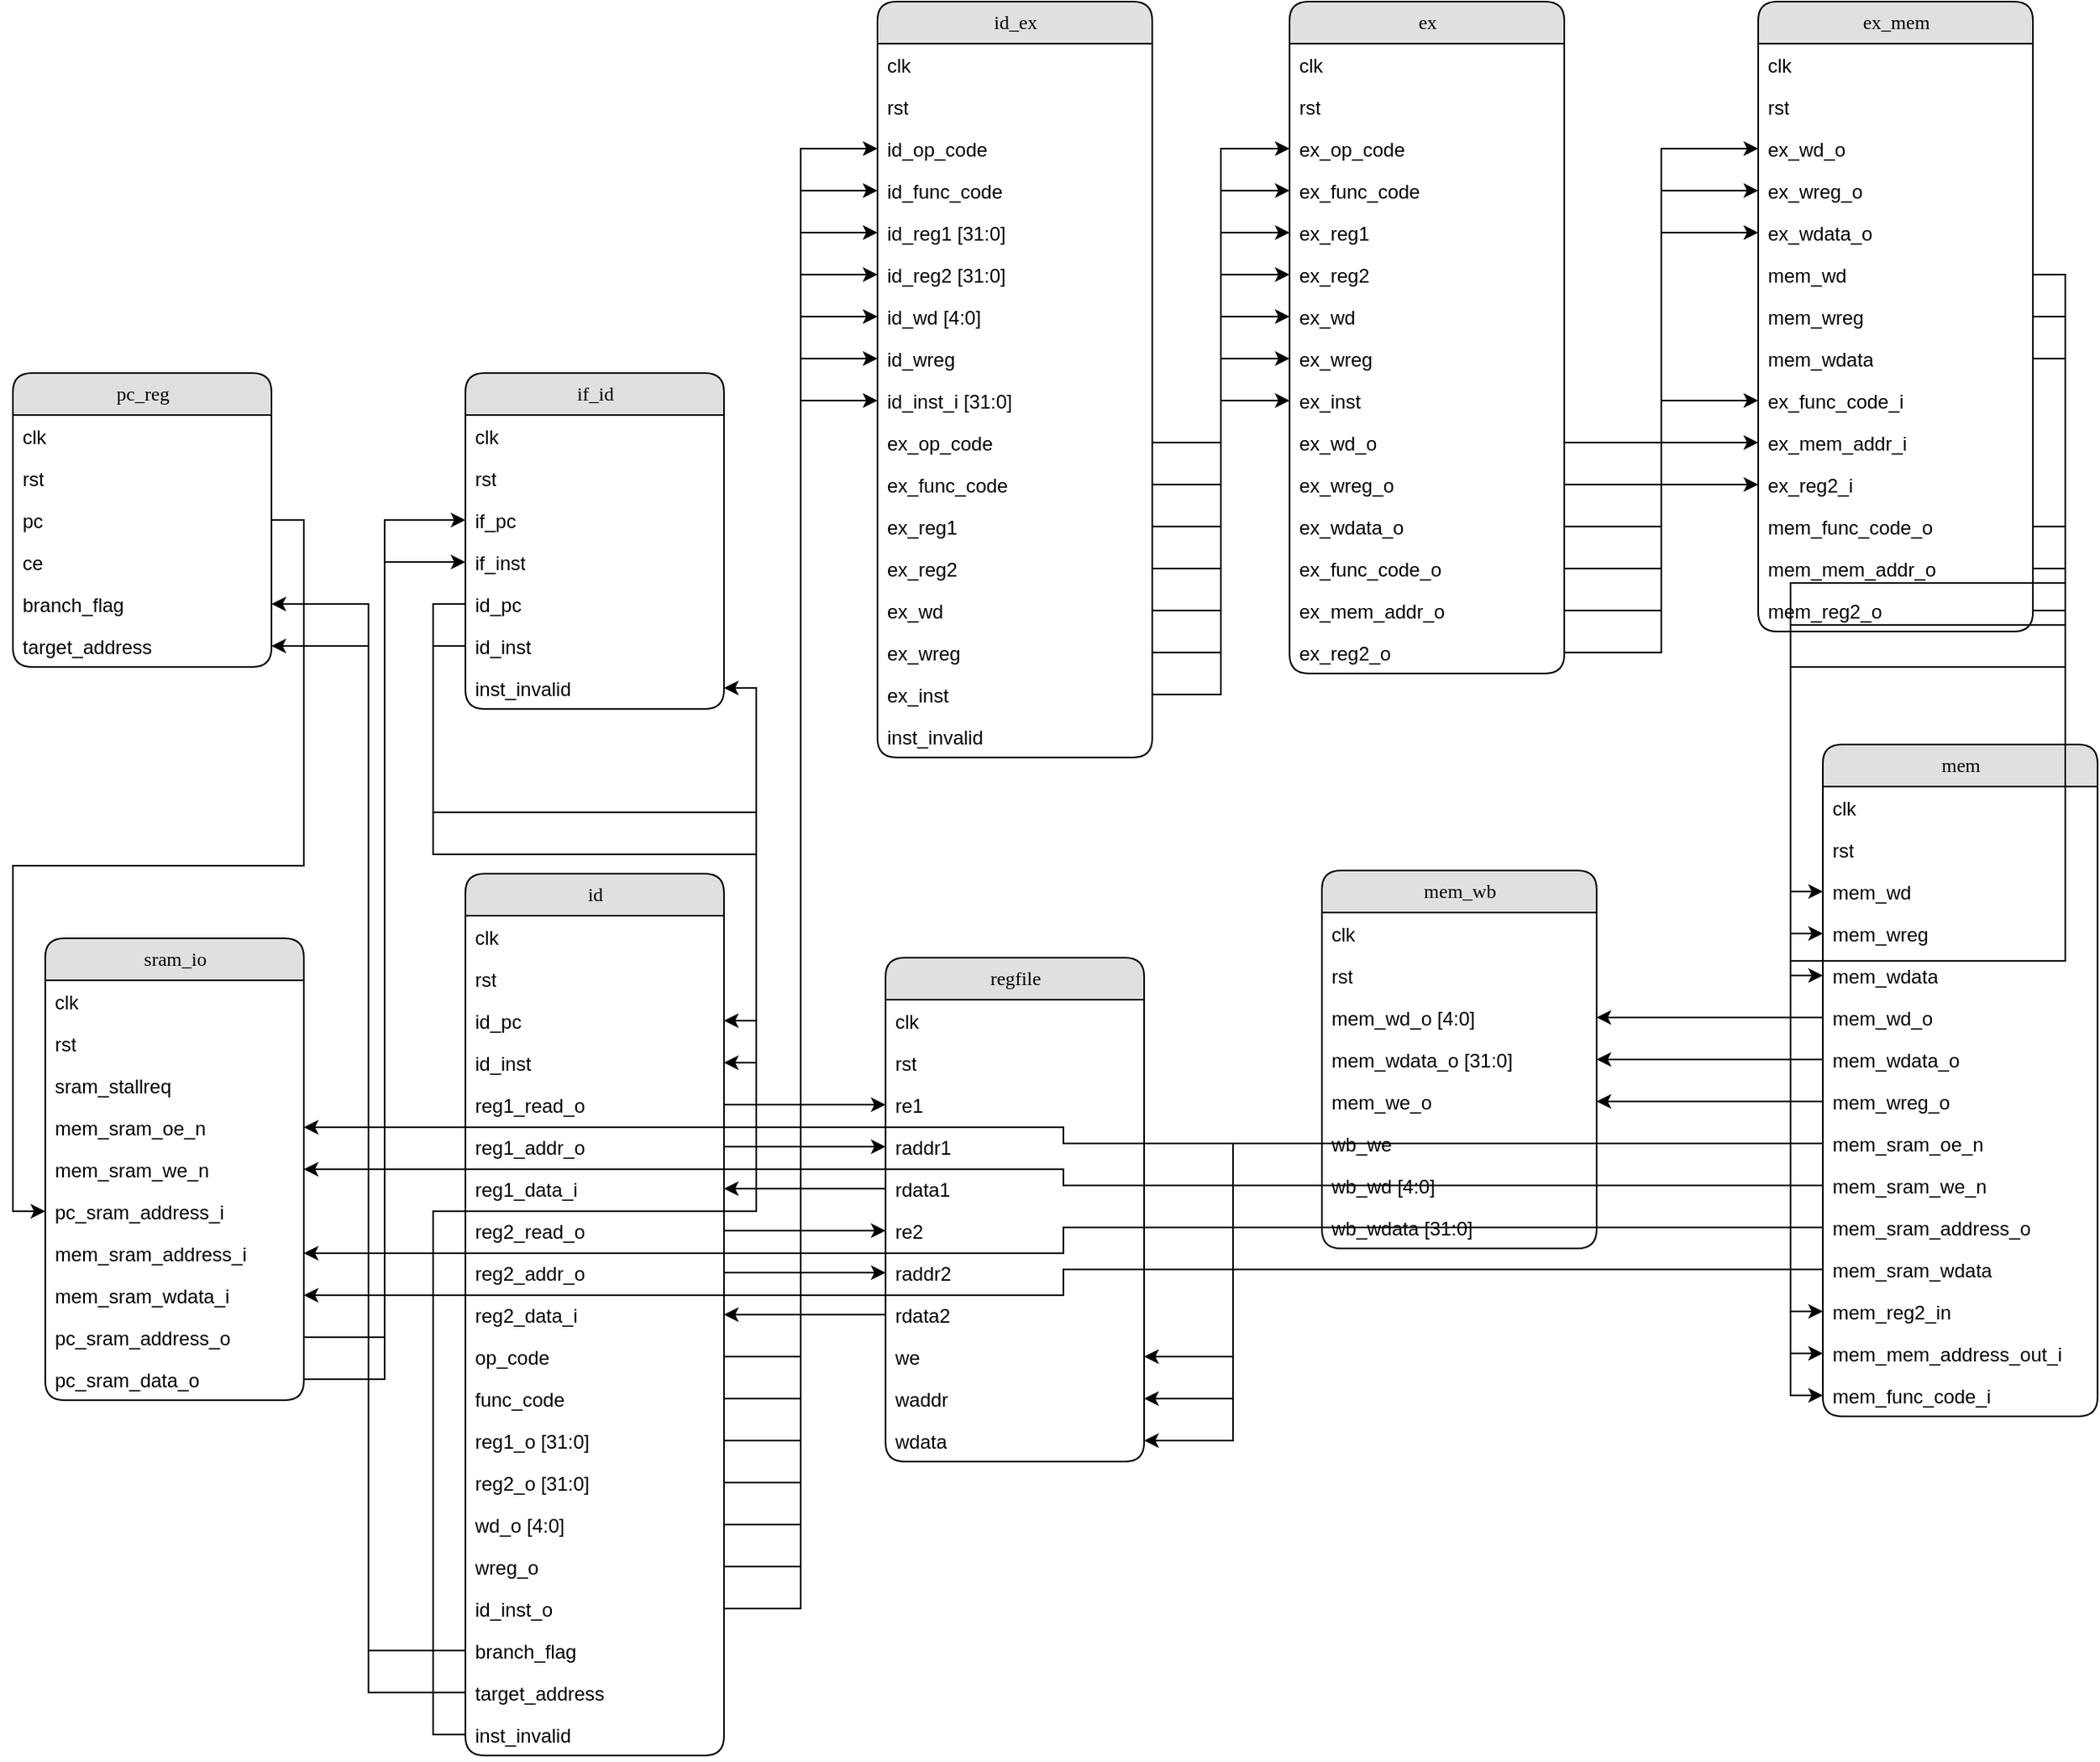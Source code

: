 <mxfile version="13.9.2" type="github">
  <diagram name="Page-1" id="b520641d-4fe3-3701-9064-5fc419738815">
    <mxGraphModel dx="2062" dy="2255" grid="1" gridSize="10" guides="1" tooltips="1" connect="1" arrows="1" fold="1" page="1" pageScale="1" pageWidth="850" pageHeight="1100" background="#ffffff" math="0" shadow="0">
      <root>
        <mxCell id="0" />
        <mxCell id="1" parent="0" />
        <mxCell id="21ea969265ad0168-6" value="pc_reg" style="swimlane;html=1;fontStyle=0;childLayout=stackLayout;horizontal=1;startSize=26;fillColor=#e0e0e0;horizontalStack=0;resizeParent=1;resizeLast=0;collapsible=1;marginBottom=0;swimlaneFillColor=#ffffff;align=center;rounded=1;shadow=0;comic=0;labelBackgroundColor=none;strokeWidth=1;fontFamily=Verdana;fontSize=12" parent="1" vertex="1">
          <mxGeometry x="50" y="130" width="160" height="182" as="geometry">
            <mxRectangle x="160" y="74" width="70" height="26" as="alternateBounds" />
          </mxGeometry>
        </mxCell>
        <mxCell id="21ea969265ad0168-7" value="clk" style="text;html=1;strokeColor=none;fillColor=none;spacingLeft=4;spacingRight=4;whiteSpace=wrap;overflow=hidden;rotatable=0;points=[[0,0.5],[1,0.5]];portConstraint=eastwest;" parent="21ea969265ad0168-6" vertex="1">
          <mxGeometry y="26" width="160" height="26" as="geometry" />
        </mxCell>
        <mxCell id="21ea969265ad0168-8" value="rst" style="text;html=1;strokeColor=none;fillColor=none;spacingLeft=4;spacingRight=4;whiteSpace=wrap;overflow=hidden;rotatable=0;points=[[0,0.5],[1,0.5]];portConstraint=eastwest;" parent="21ea969265ad0168-6" vertex="1">
          <mxGeometry y="52" width="160" height="26" as="geometry" />
        </mxCell>
        <mxCell id="21ea969265ad0168-9" value="pc" style="text;html=1;strokeColor=none;fillColor=none;spacingLeft=4;spacingRight=4;whiteSpace=wrap;overflow=hidden;rotatable=0;points=[[0,0.5],[1,0.5]];portConstraint=eastwest;" parent="21ea969265ad0168-6" vertex="1">
          <mxGeometry y="78" width="160" height="26" as="geometry" />
        </mxCell>
        <mxCell id="YsdhhC4Hr84g5VF4oJ76-20" value="ce" style="text;html=1;strokeColor=none;fillColor=none;spacingLeft=4;spacingRight=4;whiteSpace=wrap;overflow=hidden;rotatable=0;points=[[0,0.5],[1,0.5]];portConstraint=eastwest;" vertex="1" parent="21ea969265ad0168-6">
          <mxGeometry y="104" width="160" height="26" as="geometry" />
        </mxCell>
        <mxCell id="YsdhhC4Hr84g5VF4oJ76-26" value="branch_flag" style="text;html=1;strokeColor=none;fillColor=none;spacingLeft=4;spacingRight=4;whiteSpace=wrap;overflow=hidden;rotatable=0;points=[[0,0.5],[1,0.5]];portConstraint=eastwest;" vertex="1" parent="21ea969265ad0168-6">
          <mxGeometry y="130" width="160" height="26" as="geometry" />
        </mxCell>
        <mxCell id="YsdhhC4Hr84g5VF4oJ76-27" value="target_address" style="text;html=1;strokeColor=none;fillColor=none;spacingLeft=4;spacingRight=4;whiteSpace=wrap;overflow=hidden;rotatable=0;points=[[0,0.5],[1,0.5]];portConstraint=eastwest;" vertex="1" parent="21ea969265ad0168-6">
          <mxGeometry y="156" width="160" height="26" as="geometry" />
        </mxCell>
        <mxCell id="YsdhhC4Hr84g5VF4oJ76-32" value="sram_io" style="swimlane;html=1;fontStyle=0;childLayout=stackLayout;horizontal=1;startSize=26;fillColor=#e0e0e0;horizontalStack=0;resizeParent=1;resizeLast=0;collapsible=1;marginBottom=0;swimlaneFillColor=#ffffff;align=center;rounded=1;shadow=0;comic=0;labelBackgroundColor=none;strokeWidth=1;fontFamily=Verdana;fontSize=12" vertex="1" parent="1">
          <mxGeometry x="70" y="480" width="160" height="286" as="geometry" />
        </mxCell>
        <mxCell id="YsdhhC4Hr84g5VF4oJ76-33" value="clk" style="text;html=1;strokeColor=none;fillColor=none;spacingLeft=4;spacingRight=4;whiteSpace=wrap;overflow=hidden;rotatable=0;points=[[0,0.5],[1,0.5]];portConstraint=eastwest;" vertex="1" parent="YsdhhC4Hr84g5VF4oJ76-32">
          <mxGeometry y="26" width="160" height="26" as="geometry" />
        </mxCell>
        <mxCell id="YsdhhC4Hr84g5VF4oJ76-34" value="rst" style="text;html=1;strokeColor=none;fillColor=none;spacingLeft=4;spacingRight=4;whiteSpace=wrap;overflow=hidden;rotatable=0;points=[[0,0.5],[1,0.5]];portConstraint=eastwest;" vertex="1" parent="YsdhhC4Hr84g5VF4oJ76-32">
          <mxGeometry y="52" width="160" height="26" as="geometry" />
        </mxCell>
        <mxCell id="YsdhhC4Hr84g5VF4oJ76-35" value="sram_stallreq" style="text;html=1;strokeColor=none;fillColor=none;spacingLeft=4;spacingRight=4;whiteSpace=wrap;overflow=hidden;rotatable=0;points=[[0,0.5],[1,0.5]];portConstraint=eastwest;" vertex="1" parent="YsdhhC4Hr84g5VF4oJ76-32">
          <mxGeometry y="78" width="160" height="26" as="geometry" />
        </mxCell>
        <mxCell id="YsdhhC4Hr84g5VF4oJ76-36" value="mem_sram_oe_n" style="text;html=1;strokeColor=none;fillColor=none;spacingLeft=4;spacingRight=4;whiteSpace=wrap;overflow=hidden;rotatable=0;points=[[0,0.5],[1,0.5]];portConstraint=eastwest;" vertex="1" parent="YsdhhC4Hr84g5VF4oJ76-32">
          <mxGeometry y="104" width="160" height="26" as="geometry" />
        </mxCell>
        <mxCell id="YsdhhC4Hr84g5VF4oJ76-37" value="mem_sram_we_n" style="text;html=1;strokeColor=none;fillColor=none;spacingLeft=4;spacingRight=4;whiteSpace=wrap;overflow=hidden;rotatable=0;points=[[0,0.5],[1,0.5]];portConstraint=eastwest;" vertex="1" parent="YsdhhC4Hr84g5VF4oJ76-32">
          <mxGeometry y="130" width="160" height="26" as="geometry" />
        </mxCell>
        <mxCell id="YsdhhC4Hr84g5VF4oJ76-38" value="pc_sram_address_i" style="text;html=1;strokeColor=none;fillColor=none;spacingLeft=4;spacingRight=4;whiteSpace=wrap;overflow=hidden;rotatable=0;points=[[0,0.5],[1,0.5]];portConstraint=eastwest;" vertex="1" parent="YsdhhC4Hr84g5VF4oJ76-32">
          <mxGeometry y="156" width="160" height="26" as="geometry" />
        </mxCell>
        <mxCell id="YsdhhC4Hr84g5VF4oJ76-39" value="mem_sram_address_i" style="text;html=1;strokeColor=none;fillColor=none;spacingLeft=4;spacingRight=4;whiteSpace=wrap;overflow=hidden;rotatable=0;points=[[0,0.5],[1,0.5]];portConstraint=eastwest;" vertex="1" parent="YsdhhC4Hr84g5VF4oJ76-32">
          <mxGeometry y="182" width="160" height="26" as="geometry" />
        </mxCell>
        <mxCell id="YsdhhC4Hr84g5VF4oJ76-40" value="mem_sram_wdata_i" style="text;html=1;strokeColor=none;fillColor=none;spacingLeft=4;spacingRight=4;whiteSpace=wrap;overflow=hidden;rotatable=0;points=[[0,0.5],[1,0.5]];portConstraint=eastwest;" vertex="1" parent="YsdhhC4Hr84g5VF4oJ76-32">
          <mxGeometry y="208" width="160" height="26" as="geometry" />
        </mxCell>
        <mxCell id="YsdhhC4Hr84g5VF4oJ76-42" value="pc_sram_address_o" style="text;html=1;strokeColor=none;fillColor=none;spacingLeft=4;spacingRight=4;whiteSpace=wrap;overflow=hidden;rotatable=0;points=[[0,0.5],[1,0.5]];portConstraint=eastwest;" vertex="1" parent="YsdhhC4Hr84g5VF4oJ76-32">
          <mxGeometry y="234" width="160" height="26" as="geometry" />
        </mxCell>
        <mxCell id="YsdhhC4Hr84g5VF4oJ76-41" value="pc_sram_data_o" style="text;html=1;strokeColor=none;fillColor=none;spacingLeft=4;spacingRight=4;whiteSpace=wrap;overflow=hidden;rotatable=0;points=[[0,0.5],[1,0.5]];portConstraint=eastwest;" vertex="1" parent="YsdhhC4Hr84g5VF4oJ76-32">
          <mxGeometry y="260" width="160" height="26" as="geometry" />
        </mxCell>
        <mxCell id="YsdhhC4Hr84g5VF4oJ76-43" style="edgeStyle=orthogonalEdgeStyle;rounded=0;orthogonalLoop=1;jettySize=auto;html=1;" edge="1" parent="1" source="21ea969265ad0168-9" target="YsdhhC4Hr84g5VF4oJ76-38">
          <mxGeometry relative="1" as="geometry" />
        </mxCell>
        <mxCell id="YsdhhC4Hr84g5VF4oJ76-44" value="if_id" style="swimlane;html=1;fontStyle=0;childLayout=stackLayout;horizontal=1;startSize=26;fillColor=#e0e0e0;horizontalStack=0;resizeParent=1;resizeLast=0;collapsible=1;marginBottom=0;swimlaneFillColor=#ffffff;align=center;rounded=1;shadow=0;comic=0;labelBackgroundColor=none;strokeWidth=1;fontFamily=Verdana;fontSize=12" vertex="1" parent="1">
          <mxGeometry x="330" y="130" width="160" height="208" as="geometry" />
        </mxCell>
        <mxCell id="YsdhhC4Hr84g5VF4oJ76-45" value="clk" style="text;html=1;strokeColor=none;fillColor=none;spacingLeft=4;spacingRight=4;whiteSpace=wrap;overflow=hidden;rotatable=0;points=[[0,0.5],[1,0.5]];portConstraint=eastwest;" vertex="1" parent="YsdhhC4Hr84g5VF4oJ76-44">
          <mxGeometry y="26" width="160" height="26" as="geometry" />
        </mxCell>
        <mxCell id="YsdhhC4Hr84g5VF4oJ76-46" value="rst" style="text;html=1;strokeColor=none;fillColor=none;spacingLeft=4;spacingRight=4;whiteSpace=wrap;overflow=hidden;rotatable=0;points=[[0,0.5],[1,0.5]];portConstraint=eastwest;" vertex="1" parent="YsdhhC4Hr84g5VF4oJ76-44">
          <mxGeometry y="52" width="160" height="26" as="geometry" />
        </mxCell>
        <mxCell id="YsdhhC4Hr84g5VF4oJ76-47" value="if_pc" style="text;html=1;strokeColor=none;fillColor=none;spacingLeft=4;spacingRight=4;whiteSpace=wrap;overflow=hidden;rotatable=0;points=[[0,0.5],[1,0.5]];portConstraint=eastwest;" vertex="1" parent="YsdhhC4Hr84g5VF4oJ76-44">
          <mxGeometry y="78" width="160" height="26" as="geometry" />
        </mxCell>
        <mxCell id="YsdhhC4Hr84g5VF4oJ76-48" value="if_inst" style="text;html=1;strokeColor=none;fillColor=none;spacingLeft=4;spacingRight=4;whiteSpace=wrap;overflow=hidden;rotatable=0;points=[[0,0.5],[1,0.5]];portConstraint=eastwest;" vertex="1" parent="YsdhhC4Hr84g5VF4oJ76-44">
          <mxGeometry y="104" width="160" height="26" as="geometry" />
        </mxCell>
        <mxCell id="YsdhhC4Hr84g5VF4oJ76-49" value="id_pc" style="text;html=1;strokeColor=none;fillColor=none;spacingLeft=4;spacingRight=4;whiteSpace=wrap;overflow=hidden;rotatable=0;points=[[0,0.5],[1,0.5]];portConstraint=eastwest;" vertex="1" parent="YsdhhC4Hr84g5VF4oJ76-44">
          <mxGeometry y="130" width="160" height="26" as="geometry" />
        </mxCell>
        <mxCell id="YsdhhC4Hr84g5VF4oJ76-50" value="id_inst" style="text;html=1;strokeColor=none;fillColor=none;spacingLeft=4;spacingRight=4;whiteSpace=wrap;overflow=hidden;rotatable=0;points=[[0,0.5],[1,0.5]];portConstraint=eastwest;" vertex="1" parent="YsdhhC4Hr84g5VF4oJ76-44">
          <mxGeometry y="156" width="160" height="26" as="geometry" />
        </mxCell>
        <mxCell id="YsdhhC4Hr84g5VF4oJ76-51" value="inst_invalid" style="text;html=1;strokeColor=none;fillColor=none;spacingLeft=4;spacingRight=4;whiteSpace=wrap;overflow=hidden;rotatable=0;points=[[0,0.5],[1,0.5]];portConstraint=eastwest;" vertex="1" parent="YsdhhC4Hr84g5VF4oJ76-44">
          <mxGeometry y="182" width="160" height="26" as="geometry" />
        </mxCell>
        <mxCell id="YsdhhC4Hr84g5VF4oJ76-52" style="edgeStyle=orthogonalEdgeStyle;rounded=0;orthogonalLoop=1;jettySize=auto;html=1;" edge="1" parent="1" source="YsdhhC4Hr84g5VF4oJ76-42" target="YsdhhC4Hr84g5VF4oJ76-47">
          <mxGeometry relative="1" as="geometry" />
        </mxCell>
        <mxCell id="YsdhhC4Hr84g5VF4oJ76-53" style="edgeStyle=orthogonalEdgeStyle;rounded=0;orthogonalLoop=1;jettySize=auto;html=1;" edge="1" parent="1" source="YsdhhC4Hr84g5VF4oJ76-41" target="YsdhhC4Hr84g5VF4oJ76-48">
          <mxGeometry relative="1" as="geometry" />
        </mxCell>
        <mxCell id="YsdhhC4Hr84g5VF4oJ76-54" value="id" style="swimlane;html=1;fontStyle=0;childLayout=stackLayout;horizontal=1;startSize=26;fillColor=#e0e0e0;horizontalStack=0;resizeParent=1;resizeLast=0;collapsible=1;marginBottom=0;swimlaneFillColor=#ffffff;align=center;rounded=1;shadow=0;comic=0;labelBackgroundColor=none;strokeWidth=1;fontFamily=Verdana;fontSize=12" vertex="1" parent="1">
          <mxGeometry x="330" y="440" width="160" height="546" as="geometry" />
        </mxCell>
        <mxCell id="YsdhhC4Hr84g5VF4oJ76-55" value="clk" style="text;html=1;strokeColor=none;fillColor=none;spacingLeft=4;spacingRight=4;whiteSpace=wrap;overflow=hidden;rotatable=0;points=[[0,0.5],[1,0.5]];portConstraint=eastwest;" vertex="1" parent="YsdhhC4Hr84g5VF4oJ76-54">
          <mxGeometry y="26" width="160" height="26" as="geometry" />
        </mxCell>
        <mxCell id="YsdhhC4Hr84g5VF4oJ76-56" value="rst" style="text;html=1;strokeColor=none;fillColor=none;spacingLeft=4;spacingRight=4;whiteSpace=wrap;overflow=hidden;rotatable=0;points=[[0,0.5],[1,0.5]];portConstraint=eastwest;" vertex="1" parent="YsdhhC4Hr84g5VF4oJ76-54">
          <mxGeometry y="52" width="160" height="26" as="geometry" />
        </mxCell>
        <mxCell id="YsdhhC4Hr84g5VF4oJ76-57" value="id_pc" style="text;html=1;strokeColor=none;fillColor=none;spacingLeft=4;spacingRight=4;whiteSpace=wrap;overflow=hidden;rotatable=0;points=[[0,0.5],[1,0.5]];portConstraint=eastwest;" vertex="1" parent="YsdhhC4Hr84g5VF4oJ76-54">
          <mxGeometry y="78" width="160" height="26" as="geometry" />
        </mxCell>
        <mxCell id="YsdhhC4Hr84g5VF4oJ76-58" value="id_inst" style="text;html=1;strokeColor=none;fillColor=none;spacingLeft=4;spacingRight=4;whiteSpace=wrap;overflow=hidden;rotatable=0;points=[[0,0.5],[1,0.5]];portConstraint=eastwest;" vertex="1" parent="YsdhhC4Hr84g5VF4oJ76-54">
          <mxGeometry y="104" width="160" height="26" as="geometry" />
        </mxCell>
        <mxCell id="YsdhhC4Hr84g5VF4oJ76-80" value="reg1_read_o" style="text;html=1;strokeColor=none;fillColor=none;spacingLeft=4;spacingRight=4;whiteSpace=wrap;overflow=hidden;rotatable=0;points=[[0,0.5],[1,0.5]];portConstraint=eastwest;" vertex="1" parent="YsdhhC4Hr84g5VF4oJ76-54">
          <mxGeometry y="130" width="160" height="26" as="geometry" />
        </mxCell>
        <mxCell id="YsdhhC4Hr84g5VF4oJ76-73" value="reg1_addr_o" style="text;html=1;strokeColor=none;fillColor=none;spacingLeft=4;spacingRight=4;whiteSpace=wrap;overflow=hidden;rotatable=0;points=[[0,0.5],[1,0.5]];portConstraint=eastwest;" vertex="1" parent="YsdhhC4Hr84g5VF4oJ76-54">
          <mxGeometry y="156" width="160" height="26" as="geometry" />
        </mxCell>
        <mxCell id="YsdhhC4Hr84g5VF4oJ76-78" value="reg1_data_i" style="text;html=1;strokeColor=none;fillColor=none;spacingLeft=4;spacingRight=4;whiteSpace=wrap;overflow=hidden;rotatable=0;points=[[0,0.5],[1,0.5]];portConstraint=eastwest;" vertex="1" parent="YsdhhC4Hr84g5VF4oJ76-54">
          <mxGeometry y="182" width="160" height="26" as="geometry" />
        </mxCell>
        <mxCell id="YsdhhC4Hr84g5VF4oJ76-74" value="reg2_read_o" style="text;html=1;strokeColor=none;fillColor=none;spacingLeft=4;spacingRight=4;whiteSpace=wrap;overflow=hidden;rotatable=0;points=[[0,0.5],[1,0.5]];portConstraint=eastwest;" vertex="1" parent="YsdhhC4Hr84g5VF4oJ76-54">
          <mxGeometry y="208" width="160" height="26" as="geometry" />
        </mxCell>
        <mxCell id="YsdhhC4Hr84g5VF4oJ76-79" value="reg2_addr_o" style="text;html=1;strokeColor=none;fillColor=none;spacingLeft=4;spacingRight=4;whiteSpace=wrap;overflow=hidden;rotatable=0;points=[[0,0.5],[1,0.5]];portConstraint=eastwest;" vertex="1" parent="YsdhhC4Hr84g5VF4oJ76-54">
          <mxGeometry y="234" width="160" height="26" as="geometry" />
        </mxCell>
        <mxCell id="YsdhhC4Hr84g5VF4oJ76-81" value="reg2_data_i" style="text;html=1;strokeColor=none;fillColor=none;spacingLeft=4;spacingRight=4;whiteSpace=wrap;overflow=hidden;rotatable=0;points=[[0,0.5],[1,0.5]];portConstraint=eastwest;" vertex="1" parent="YsdhhC4Hr84g5VF4oJ76-54">
          <mxGeometry y="260" width="160" height="26" as="geometry" />
        </mxCell>
        <mxCell id="YsdhhC4Hr84g5VF4oJ76-88" value="op_code" style="text;html=1;strokeColor=none;fillColor=none;spacingLeft=4;spacingRight=4;whiteSpace=wrap;overflow=hidden;rotatable=0;points=[[0,0.5],[1,0.5]];portConstraint=eastwest;" vertex="1" parent="YsdhhC4Hr84g5VF4oJ76-54">
          <mxGeometry y="286" width="160" height="26" as="geometry" />
        </mxCell>
        <mxCell id="YsdhhC4Hr84g5VF4oJ76-89" value="func_code" style="text;html=1;strokeColor=none;fillColor=none;spacingLeft=4;spacingRight=4;whiteSpace=wrap;overflow=hidden;rotatable=0;points=[[0,0.5],[1,0.5]];portConstraint=eastwest;" vertex="1" parent="YsdhhC4Hr84g5VF4oJ76-54">
          <mxGeometry y="312" width="160" height="26" as="geometry" />
        </mxCell>
        <mxCell id="YsdhhC4Hr84g5VF4oJ76-90" value="reg1_o [31:0]" style="text;html=1;strokeColor=none;fillColor=none;spacingLeft=4;spacingRight=4;whiteSpace=wrap;overflow=hidden;rotatable=0;points=[[0,0.5],[1,0.5]];portConstraint=eastwest;" vertex="1" parent="YsdhhC4Hr84g5VF4oJ76-54">
          <mxGeometry y="338" width="160" height="26" as="geometry" />
        </mxCell>
        <mxCell id="YsdhhC4Hr84g5VF4oJ76-91" value="reg2_o [31:0]" style="text;html=1;strokeColor=none;fillColor=none;spacingLeft=4;spacingRight=4;whiteSpace=wrap;overflow=hidden;rotatable=0;points=[[0,0.5],[1,0.5]];portConstraint=eastwest;" vertex="1" parent="YsdhhC4Hr84g5VF4oJ76-54">
          <mxGeometry y="364" width="160" height="26" as="geometry" />
        </mxCell>
        <mxCell id="YsdhhC4Hr84g5VF4oJ76-92" value="wd_o [4:0]" style="text;html=1;strokeColor=none;fillColor=none;spacingLeft=4;spacingRight=4;whiteSpace=wrap;overflow=hidden;rotatable=0;points=[[0,0.5],[1,0.5]];portConstraint=eastwest;" vertex="1" parent="YsdhhC4Hr84g5VF4oJ76-54">
          <mxGeometry y="390" width="160" height="26" as="geometry" />
        </mxCell>
        <mxCell id="YsdhhC4Hr84g5VF4oJ76-93" value="wreg_o" style="text;html=1;strokeColor=none;fillColor=none;spacingLeft=4;spacingRight=4;whiteSpace=wrap;overflow=hidden;rotatable=0;points=[[0,0.5],[1,0.5]];portConstraint=eastwest;" vertex="1" parent="YsdhhC4Hr84g5VF4oJ76-54">
          <mxGeometry y="416" width="160" height="26" as="geometry" />
        </mxCell>
        <mxCell id="YsdhhC4Hr84g5VF4oJ76-145" value="id_inst_o" style="text;html=1;strokeColor=none;fillColor=none;spacingLeft=4;spacingRight=4;whiteSpace=wrap;overflow=hidden;rotatable=0;points=[[0,0.5],[1,0.5]];portConstraint=eastwest;" vertex="1" parent="YsdhhC4Hr84g5VF4oJ76-54">
          <mxGeometry y="442" width="160" height="26" as="geometry" />
        </mxCell>
        <mxCell id="YsdhhC4Hr84g5VF4oJ76-146" value="branch_flag" style="text;html=1;strokeColor=none;fillColor=none;spacingLeft=4;spacingRight=4;whiteSpace=wrap;overflow=hidden;rotatable=0;points=[[0,0.5],[1,0.5]];portConstraint=eastwest;" vertex="1" parent="YsdhhC4Hr84g5VF4oJ76-54">
          <mxGeometry y="468" width="160" height="26" as="geometry" />
        </mxCell>
        <mxCell id="YsdhhC4Hr84g5VF4oJ76-147" value="target_address" style="text;html=1;strokeColor=none;fillColor=none;spacingLeft=4;spacingRight=4;whiteSpace=wrap;overflow=hidden;rotatable=0;points=[[0,0.5],[1,0.5]];portConstraint=eastwest;" vertex="1" parent="YsdhhC4Hr84g5VF4oJ76-54">
          <mxGeometry y="494" width="160" height="26" as="geometry" />
        </mxCell>
        <mxCell id="YsdhhC4Hr84g5VF4oJ76-148" value="inst_invalid" style="text;html=1;strokeColor=none;fillColor=none;spacingLeft=4;spacingRight=4;whiteSpace=wrap;overflow=hidden;rotatable=0;points=[[0,0.5],[1,0.5]];portConstraint=eastwest;" vertex="1" parent="YsdhhC4Hr84g5VF4oJ76-54">
          <mxGeometry y="520" width="160" height="26" as="geometry" />
        </mxCell>
        <mxCell id="YsdhhC4Hr84g5VF4oJ76-59" style="edgeStyle=orthogonalEdgeStyle;rounded=0;orthogonalLoop=1;jettySize=auto;html=1;" edge="1" parent="1" source="YsdhhC4Hr84g5VF4oJ76-49" target="YsdhhC4Hr84g5VF4oJ76-57">
          <mxGeometry relative="1" as="geometry" />
        </mxCell>
        <mxCell id="YsdhhC4Hr84g5VF4oJ76-60" style="edgeStyle=orthogonalEdgeStyle;rounded=0;orthogonalLoop=1;jettySize=auto;html=1;" edge="1" parent="1" source="YsdhhC4Hr84g5VF4oJ76-50" target="YsdhhC4Hr84g5VF4oJ76-58">
          <mxGeometry relative="1" as="geometry" />
        </mxCell>
        <mxCell id="YsdhhC4Hr84g5VF4oJ76-61" value="regfile" style="swimlane;html=1;fontStyle=0;childLayout=stackLayout;horizontal=1;startSize=26;fillColor=#e0e0e0;horizontalStack=0;resizeParent=1;resizeLast=0;collapsible=1;marginBottom=0;swimlaneFillColor=#ffffff;align=center;rounded=1;shadow=0;comic=0;labelBackgroundColor=none;strokeWidth=1;fontFamily=Verdana;fontSize=12" vertex="1" parent="1">
          <mxGeometry x="590" y="492" width="160" height="312" as="geometry" />
        </mxCell>
        <mxCell id="YsdhhC4Hr84g5VF4oJ76-62" value="clk" style="text;html=1;strokeColor=none;fillColor=none;spacingLeft=4;spacingRight=4;whiteSpace=wrap;overflow=hidden;rotatable=0;points=[[0,0.5],[1,0.5]];portConstraint=eastwest;" vertex="1" parent="YsdhhC4Hr84g5VF4oJ76-61">
          <mxGeometry y="26" width="160" height="26" as="geometry" />
        </mxCell>
        <mxCell id="YsdhhC4Hr84g5VF4oJ76-63" value="rst" style="text;html=1;strokeColor=none;fillColor=none;spacingLeft=4;spacingRight=4;whiteSpace=wrap;overflow=hidden;rotatable=0;points=[[0,0.5],[1,0.5]];portConstraint=eastwest;" vertex="1" parent="YsdhhC4Hr84g5VF4oJ76-61">
          <mxGeometry y="52" width="160" height="26" as="geometry" />
        </mxCell>
        <mxCell id="YsdhhC4Hr84g5VF4oJ76-65" value="re1" style="text;html=1;strokeColor=none;fillColor=none;spacingLeft=4;spacingRight=4;whiteSpace=wrap;overflow=hidden;rotatable=0;points=[[0,0.5],[1,0.5]];portConstraint=eastwest;" vertex="1" parent="YsdhhC4Hr84g5VF4oJ76-61">
          <mxGeometry y="78" width="160" height="26" as="geometry" />
        </mxCell>
        <mxCell id="YsdhhC4Hr84g5VF4oJ76-64" value="raddr1" style="text;html=1;strokeColor=none;fillColor=none;spacingLeft=4;spacingRight=4;whiteSpace=wrap;overflow=hidden;rotatable=0;points=[[0,0.5],[1,0.5]];portConstraint=eastwest;" vertex="1" parent="YsdhhC4Hr84g5VF4oJ76-61">
          <mxGeometry y="104" width="160" height="26" as="geometry" />
        </mxCell>
        <mxCell id="YsdhhC4Hr84g5VF4oJ76-66" value="rdata1" style="text;html=1;strokeColor=none;fillColor=none;spacingLeft=4;spacingRight=4;whiteSpace=wrap;overflow=hidden;rotatable=0;points=[[0,0.5],[1,0.5]];portConstraint=eastwest;" vertex="1" parent="YsdhhC4Hr84g5VF4oJ76-61">
          <mxGeometry y="130" width="160" height="26" as="geometry" />
        </mxCell>
        <mxCell id="YsdhhC4Hr84g5VF4oJ76-68" value="re2" style="text;html=1;strokeColor=none;fillColor=none;spacingLeft=4;spacingRight=4;whiteSpace=wrap;overflow=hidden;rotatable=0;points=[[0,0.5],[1,0.5]];portConstraint=eastwest;" vertex="1" parent="YsdhhC4Hr84g5VF4oJ76-61">
          <mxGeometry y="156" width="160" height="26" as="geometry" />
        </mxCell>
        <mxCell id="YsdhhC4Hr84g5VF4oJ76-67" value="raddr2" style="text;html=1;strokeColor=none;fillColor=none;spacingLeft=4;spacingRight=4;whiteSpace=wrap;overflow=hidden;rotatable=0;points=[[0,0.5],[1,0.5]];portConstraint=eastwest;" vertex="1" parent="YsdhhC4Hr84g5VF4oJ76-61">
          <mxGeometry y="182" width="160" height="26" as="geometry" />
        </mxCell>
        <mxCell id="YsdhhC4Hr84g5VF4oJ76-69" value="rdata2" style="text;html=1;strokeColor=none;fillColor=none;spacingLeft=4;spacingRight=4;whiteSpace=wrap;overflow=hidden;rotatable=0;points=[[0,0.5],[1,0.5]];portConstraint=eastwest;" vertex="1" parent="YsdhhC4Hr84g5VF4oJ76-61">
          <mxGeometry y="208" width="160" height="26" as="geometry" />
        </mxCell>
        <mxCell id="YsdhhC4Hr84g5VF4oJ76-70" value="we" style="text;html=1;strokeColor=none;fillColor=none;spacingLeft=4;spacingRight=4;whiteSpace=wrap;overflow=hidden;rotatable=0;points=[[0,0.5],[1,0.5]];portConstraint=eastwest;" vertex="1" parent="YsdhhC4Hr84g5VF4oJ76-61">
          <mxGeometry y="234" width="160" height="26" as="geometry" />
        </mxCell>
        <mxCell id="YsdhhC4Hr84g5VF4oJ76-71" value="waddr" style="text;html=1;strokeColor=none;fillColor=none;spacingLeft=4;spacingRight=4;whiteSpace=wrap;overflow=hidden;rotatable=0;points=[[0,0.5],[1,0.5]];portConstraint=eastwest;" vertex="1" parent="YsdhhC4Hr84g5VF4oJ76-61">
          <mxGeometry y="260" width="160" height="26" as="geometry" />
        </mxCell>
        <mxCell id="YsdhhC4Hr84g5VF4oJ76-72" value="wdata" style="text;html=1;strokeColor=none;fillColor=none;spacingLeft=4;spacingRight=4;whiteSpace=wrap;overflow=hidden;rotatable=0;points=[[0,0.5],[1,0.5]];portConstraint=eastwest;" vertex="1" parent="YsdhhC4Hr84g5VF4oJ76-61">
          <mxGeometry y="286" width="160" height="26" as="geometry" />
        </mxCell>
        <mxCell id="YsdhhC4Hr84g5VF4oJ76-82" style="edgeStyle=orthogonalEdgeStyle;rounded=0;orthogonalLoop=1;jettySize=auto;html=1;" edge="1" parent="1" source="YsdhhC4Hr84g5VF4oJ76-80" target="YsdhhC4Hr84g5VF4oJ76-65">
          <mxGeometry relative="1" as="geometry" />
        </mxCell>
        <mxCell id="YsdhhC4Hr84g5VF4oJ76-83" style="edgeStyle=orthogonalEdgeStyle;rounded=0;orthogonalLoop=1;jettySize=auto;html=1;" edge="1" parent="1" source="YsdhhC4Hr84g5VF4oJ76-73" target="YsdhhC4Hr84g5VF4oJ76-64">
          <mxGeometry relative="1" as="geometry" />
        </mxCell>
        <mxCell id="YsdhhC4Hr84g5VF4oJ76-84" style="edgeStyle=orthogonalEdgeStyle;rounded=0;orthogonalLoop=1;jettySize=auto;html=1;" edge="1" parent="1" source="YsdhhC4Hr84g5VF4oJ76-66" target="YsdhhC4Hr84g5VF4oJ76-78">
          <mxGeometry relative="1" as="geometry" />
        </mxCell>
        <mxCell id="YsdhhC4Hr84g5VF4oJ76-85" style="edgeStyle=orthogonalEdgeStyle;rounded=0;orthogonalLoop=1;jettySize=auto;html=1;" edge="1" parent="1" source="YsdhhC4Hr84g5VF4oJ76-74" target="YsdhhC4Hr84g5VF4oJ76-68">
          <mxGeometry relative="1" as="geometry" />
        </mxCell>
        <mxCell id="YsdhhC4Hr84g5VF4oJ76-86" style="edgeStyle=orthogonalEdgeStyle;rounded=0;orthogonalLoop=1;jettySize=auto;html=1;" edge="1" parent="1" source="YsdhhC4Hr84g5VF4oJ76-79" target="YsdhhC4Hr84g5VF4oJ76-67">
          <mxGeometry relative="1" as="geometry" />
        </mxCell>
        <mxCell id="YsdhhC4Hr84g5VF4oJ76-87" style="edgeStyle=orthogonalEdgeStyle;rounded=0;orthogonalLoop=1;jettySize=auto;html=1;" edge="1" parent="1" source="YsdhhC4Hr84g5VF4oJ76-69" target="YsdhhC4Hr84g5VF4oJ76-81">
          <mxGeometry relative="1" as="geometry" />
        </mxCell>
        <mxCell id="YsdhhC4Hr84g5VF4oJ76-94" value="id_ex" style="swimlane;html=1;fontStyle=0;childLayout=stackLayout;horizontal=1;startSize=26;fillColor=#e0e0e0;horizontalStack=0;resizeParent=1;resizeLast=0;collapsible=1;marginBottom=0;swimlaneFillColor=#ffffff;align=center;rounded=1;shadow=0;comic=0;labelBackgroundColor=none;strokeWidth=1;fontFamily=Verdana;fontSize=12" vertex="1" parent="1">
          <mxGeometry x="585" y="-100" width="170" height="468" as="geometry" />
        </mxCell>
        <mxCell id="YsdhhC4Hr84g5VF4oJ76-95" value="clk" style="text;html=1;strokeColor=none;fillColor=none;spacingLeft=4;spacingRight=4;whiteSpace=wrap;overflow=hidden;rotatable=0;points=[[0,0.5],[1,0.5]];portConstraint=eastwest;" vertex="1" parent="YsdhhC4Hr84g5VF4oJ76-94">
          <mxGeometry y="26" width="170" height="26" as="geometry" />
        </mxCell>
        <mxCell id="YsdhhC4Hr84g5VF4oJ76-96" value="rst" style="text;html=1;strokeColor=none;fillColor=none;spacingLeft=4;spacingRight=4;whiteSpace=wrap;overflow=hidden;rotatable=0;points=[[0,0.5],[1,0.5]];portConstraint=eastwest;" vertex="1" parent="YsdhhC4Hr84g5VF4oJ76-94">
          <mxGeometry y="52" width="170" height="26" as="geometry" />
        </mxCell>
        <mxCell id="YsdhhC4Hr84g5VF4oJ76-121" value="id_op_code" style="text;html=1;strokeColor=none;fillColor=none;spacingLeft=4;spacingRight=4;whiteSpace=wrap;overflow=hidden;rotatable=0;points=[[0,0.5],[1,0.5]];portConstraint=eastwest;" vertex="1" parent="YsdhhC4Hr84g5VF4oJ76-94">
          <mxGeometry y="78" width="170" height="26" as="geometry" />
        </mxCell>
        <mxCell id="YsdhhC4Hr84g5VF4oJ76-122" value="id_func_code" style="text;html=1;strokeColor=none;fillColor=none;spacingLeft=4;spacingRight=4;whiteSpace=wrap;overflow=hidden;rotatable=0;points=[[0,0.5],[1,0.5]];portConstraint=eastwest;" vertex="1" parent="YsdhhC4Hr84g5VF4oJ76-94">
          <mxGeometry y="104" width="170" height="26" as="geometry" />
        </mxCell>
        <mxCell id="YsdhhC4Hr84g5VF4oJ76-123" value="id_reg1 [31:0]" style="text;html=1;strokeColor=none;fillColor=none;spacingLeft=4;spacingRight=4;whiteSpace=wrap;overflow=hidden;rotatable=0;points=[[0,0.5],[1,0.5]];portConstraint=eastwest;" vertex="1" parent="YsdhhC4Hr84g5VF4oJ76-94">
          <mxGeometry y="130" width="170" height="26" as="geometry" />
        </mxCell>
        <mxCell id="YsdhhC4Hr84g5VF4oJ76-124" value="id_reg2 [31:0]" style="text;html=1;strokeColor=none;fillColor=none;spacingLeft=4;spacingRight=4;whiteSpace=wrap;overflow=hidden;rotatable=0;points=[[0,0.5],[1,0.5]];portConstraint=eastwest;" vertex="1" parent="YsdhhC4Hr84g5VF4oJ76-94">
          <mxGeometry y="156" width="170" height="26" as="geometry" />
        </mxCell>
        <mxCell id="YsdhhC4Hr84g5VF4oJ76-125" value="id_wd [4:0]" style="text;html=1;strokeColor=none;fillColor=none;spacingLeft=4;spacingRight=4;whiteSpace=wrap;overflow=hidden;rotatable=0;points=[[0,0.5],[1,0.5]];portConstraint=eastwest;" vertex="1" parent="YsdhhC4Hr84g5VF4oJ76-94">
          <mxGeometry y="182" width="170" height="26" as="geometry" />
        </mxCell>
        <mxCell id="YsdhhC4Hr84g5VF4oJ76-126" value="id_wreg" style="text;html=1;strokeColor=none;fillColor=none;spacingLeft=4;spacingRight=4;whiteSpace=wrap;overflow=hidden;rotatable=0;points=[[0,0.5],[1,0.5]];portConstraint=eastwest;" vertex="1" parent="YsdhhC4Hr84g5VF4oJ76-94">
          <mxGeometry y="208" width="170" height="26" as="geometry" />
        </mxCell>
        <mxCell id="YsdhhC4Hr84g5VF4oJ76-127" value="id_inst_i [31:0]" style="text;html=1;strokeColor=none;fillColor=none;spacingLeft=4;spacingRight=4;whiteSpace=wrap;overflow=hidden;rotatable=0;points=[[0,0.5],[1,0.5]];portConstraint=eastwest;" vertex="1" parent="YsdhhC4Hr84g5VF4oJ76-94">
          <mxGeometry y="234" width="170" height="26" as="geometry" />
        </mxCell>
        <mxCell id="YsdhhC4Hr84g5VF4oJ76-128" value="ex_op_code" style="text;html=1;strokeColor=none;fillColor=none;spacingLeft=4;spacingRight=4;whiteSpace=wrap;overflow=hidden;rotatable=0;points=[[0,0.5],[1,0.5]];portConstraint=eastwest;" vertex="1" parent="YsdhhC4Hr84g5VF4oJ76-94">
          <mxGeometry y="260" width="170" height="26" as="geometry" />
        </mxCell>
        <mxCell id="YsdhhC4Hr84g5VF4oJ76-129" value="ex_func_code" style="text;html=1;strokeColor=none;fillColor=none;spacingLeft=4;spacingRight=4;whiteSpace=wrap;overflow=hidden;rotatable=0;points=[[0,0.5],[1,0.5]];portConstraint=eastwest;" vertex="1" parent="YsdhhC4Hr84g5VF4oJ76-94">
          <mxGeometry y="286" width="170" height="26" as="geometry" />
        </mxCell>
        <mxCell id="YsdhhC4Hr84g5VF4oJ76-130" value="ex_reg1" style="text;html=1;strokeColor=none;fillColor=none;spacingLeft=4;spacingRight=4;whiteSpace=wrap;overflow=hidden;rotatable=0;points=[[0,0.5],[1,0.5]];portConstraint=eastwest;" vertex="1" parent="YsdhhC4Hr84g5VF4oJ76-94">
          <mxGeometry y="312" width="170" height="26" as="geometry" />
        </mxCell>
        <mxCell id="YsdhhC4Hr84g5VF4oJ76-131" value="ex_reg2" style="text;html=1;strokeColor=none;fillColor=none;spacingLeft=4;spacingRight=4;whiteSpace=wrap;overflow=hidden;rotatable=0;points=[[0,0.5],[1,0.5]];portConstraint=eastwest;" vertex="1" parent="YsdhhC4Hr84g5VF4oJ76-94">
          <mxGeometry y="338" width="170" height="26" as="geometry" />
        </mxCell>
        <mxCell id="YsdhhC4Hr84g5VF4oJ76-132" value="ex_wd" style="text;html=1;strokeColor=none;fillColor=none;spacingLeft=4;spacingRight=4;whiteSpace=wrap;overflow=hidden;rotatable=0;points=[[0,0.5],[1,0.5]];portConstraint=eastwest;" vertex="1" parent="YsdhhC4Hr84g5VF4oJ76-94">
          <mxGeometry y="364" width="170" height="26" as="geometry" />
        </mxCell>
        <mxCell id="YsdhhC4Hr84g5VF4oJ76-133" value="ex_wreg" style="text;html=1;strokeColor=none;fillColor=none;spacingLeft=4;spacingRight=4;whiteSpace=wrap;overflow=hidden;rotatable=0;points=[[0,0.5],[1,0.5]];portConstraint=eastwest;" vertex="1" parent="YsdhhC4Hr84g5VF4oJ76-94">
          <mxGeometry y="390" width="170" height="26" as="geometry" />
        </mxCell>
        <mxCell id="YsdhhC4Hr84g5VF4oJ76-134" value="ex_inst" style="text;html=1;strokeColor=none;fillColor=none;spacingLeft=4;spacingRight=4;whiteSpace=wrap;overflow=hidden;rotatable=0;points=[[0,0.5],[1,0.5]];portConstraint=eastwest;" vertex="1" parent="YsdhhC4Hr84g5VF4oJ76-94">
          <mxGeometry y="416" width="170" height="26" as="geometry" />
        </mxCell>
        <mxCell id="YsdhhC4Hr84g5VF4oJ76-135" value="inst_invalid" style="text;html=1;strokeColor=none;fillColor=none;spacingLeft=4;spacingRight=4;whiteSpace=wrap;overflow=hidden;rotatable=0;points=[[0,0.5],[1,0.5]];portConstraint=eastwest;" vertex="1" parent="YsdhhC4Hr84g5VF4oJ76-94">
          <mxGeometry y="442" width="170" height="26" as="geometry" />
        </mxCell>
        <mxCell id="YsdhhC4Hr84g5VF4oJ76-103" value="ex_mem" style="swimlane;html=1;fontStyle=0;childLayout=stackLayout;horizontal=1;startSize=26;fillColor=#e0e0e0;horizontalStack=0;resizeParent=1;resizeLast=0;collapsible=1;marginBottom=0;swimlaneFillColor=#ffffff;align=center;rounded=1;shadow=0;comic=0;labelBackgroundColor=none;strokeWidth=1;fontFamily=Verdana;fontSize=12" vertex="1" parent="1">
          <mxGeometry x="1130" y="-100" width="170" height="390" as="geometry" />
        </mxCell>
        <mxCell id="YsdhhC4Hr84g5VF4oJ76-104" value="clk" style="text;html=1;strokeColor=none;fillColor=none;spacingLeft=4;spacingRight=4;whiteSpace=wrap;overflow=hidden;rotatable=0;points=[[0,0.5],[1,0.5]];portConstraint=eastwest;" vertex="1" parent="YsdhhC4Hr84g5VF4oJ76-103">
          <mxGeometry y="26" width="170" height="26" as="geometry" />
        </mxCell>
        <mxCell id="YsdhhC4Hr84g5VF4oJ76-105" value="rst" style="text;html=1;strokeColor=none;fillColor=none;spacingLeft=4;spacingRight=4;whiteSpace=wrap;overflow=hidden;rotatable=0;points=[[0,0.5],[1,0.5]];portConstraint=eastwest;" vertex="1" parent="YsdhhC4Hr84g5VF4oJ76-103">
          <mxGeometry y="52" width="170" height="26" as="geometry" />
        </mxCell>
        <mxCell id="YsdhhC4Hr84g5VF4oJ76-166" value="ex_wd_o" style="text;html=1;strokeColor=none;fillColor=none;spacingLeft=4;spacingRight=4;whiteSpace=wrap;overflow=hidden;rotatable=0;points=[[0,0.5],[1,0.5]];portConstraint=eastwest;" vertex="1" parent="YsdhhC4Hr84g5VF4oJ76-103">
          <mxGeometry y="78" width="170" height="26" as="geometry" />
        </mxCell>
        <mxCell id="YsdhhC4Hr84g5VF4oJ76-167" value="ex_wreg_o" style="text;html=1;strokeColor=none;fillColor=none;spacingLeft=4;spacingRight=4;whiteSpace=wrap;overflow=hidden;rotatable=0;points=[[0,0.5],[1,0.5]];portConstraint=eastwest;" vertex="1" parent="YsdhhC4Hr84g5VF4oJ76-103">
          <mxGeometry y="104" width="170" height="26" as="geometry" />
        </mxCell>
        <mxCell id="YsdhhC4Hr84g5VF4oJ76-168" value="ex_wdata_o" style="text;html=1;strokeColor=none;fillColor=none;spacingLeft=4;spacingRight=4;whiteSpace=wrap;overflow=hidden;rotatable=0;points=[[0,0.5],[1,0.5]];portConstraint=eastwest;" vertex="1" parent="YsdhhC4Hr84g5VF4oJ76-103">
          <mxGeometry y="130" width="170" height="26" as="geometry" />
        </mxCell>
        <mxCell id="YsdhhC4Hr84g5VF4oJ76-169" value="mem_wd" style="text;html=1;strokeColor=none;fillColor=none;spacingLeft=4;spacingRight=4;whiteSpace=wrap;overflow=hidden;rotatable=0;points=[[0,0.5],[1,0.5]];portConstraint=eastwest;" vertex="1" parent="YsdhhC4Hr84g5VF4oJ76-103">
          <mxGeometry y="156" width="170" height="26" as="geometry" />
        </mxCell>
        <mxCell id="YsdhhC4Hr84g5VF4oJ76-170" value="mem_wreg" style="text;html=1;strokeColor=none;fillColor=none;spacingLeft=4;spacingRight=4;whiteSpace=wrap;overflow=hidden;rotatable=0;points=[[0,0.5],[1,0.5]];portConstraint=eastwest;" vertex="1" parent="YsdhhC4Hr84g5VF4oJ76-103">
          <mxGeometry y="182" width="170" height="26" as="geometry" />
        </mxCell>
        <mxCell id="YsdhhC4Hr84g5VF4oJ76-171" value="mem_wdata" style="text;html=1;strokeColor=none;fillColor=none;spacingLeft=4;spacingRight=4;whiteSpace=wrap;overflow=hidden;rotatable=0;points=[[0,0.5],[1,0.5]];portConstraint=eastwest;" vertex="1" parent="YsdhhC4Hr84g5VF4oJ76-103">
          <mxGeometry y="208" width="170" height="26" as="geometry" />
        </mxCell>
        <mxCell id="YsdhhC4Hr84g5VF4oJ76-172" value="ex_func_code_i" style="text;html=1;strokeColor=none;fillColor=none;spacingLeft=4;spacingRight=4;whiteSpace=wrap;overflow=hidden;rotatable=0;points=[[0,0.5],[1,0.5]];portConstraint=eastwest;" vertex="1" parent="YsdhhC4Hr84g5VF4oJ76-103">
          <mxGeometry y="234" width="170" height="26" as="geometry" />
        </mxCell>
        <mxCell id="YsdhhC4Hr84g5VF4oJ76-173" value="ex_mem_addr_i" style="text;html=1;strokeColor=none;fillColor=none;spacingLeft=4;spacingRight=4;whiteSpace=wrap;overflow=hidden;rotatable=0;points=[[0,0.5],[1,0.5]];portConstraint=eastwest;" vertex="1" parent="YsdhhC4Hr84g5VF4oJ76-103">
          <mxGeometry y="260" width="170" height="26" as="geometry" />
        </mxCell>
        <mxCell id="YsdhhC4Hr84g5VF4oJ76-174" value="ex_reg2_i" style="text;html=1;strokeColor=none;fillColor=none;spacingLeft=4;spacingRight=4;whiteSpace=wrap;overflow=hidden;rotatable=0;points=[[0,0.5],[1,0.5]];portConstraint=eastwest;" vertex="1" parent="YsdhhC4Hr84g5VF4oJ76-103">
          <mxGeometry y="286" width="170" height="26" as="geometry" />
        </mxCell>
        <mxCell id="YsdhhC4Hr84g5VF4oJ76-175" value="mem_func_code_o" style="text;html=1;strokeColor=none;fillColor=none;spacingLeft=4;spacingRight=4;whiteSpace=wrap;overflow=hidden;rotatable=0;points=[[0,0.5],[1,0.5]];portConstraint=eastwest;" vertex="1" parent="YsdhhC4Hr84g5VF4oJ76-103">
          <mxGeometry y="312" width="170" height="26" as="geometry" />
        </mxCell>
        <mxCell id="YsdhhC4Hr84g5VF4oJ76-176" value="mem_mem_addr_o" style="text;html=1;strokeColor=none;fillColor=none;spacingLeft=4;spacingRight=4;whiteSpace=wrap;overflow=hidden;rotatable=0;points=[[0,0.5],[1,0.5]];portConstraint=eastwest;" vertex="1" parent="YsdhhC4Hr84g5VF4oJ76-103">
          <mxGeometry y="338" width="170" height="26" as="geometry" />
        </mxCell>
        <mxCell id="YsdhhC4Hr84g5VF4oJ76-177" value="mem_reg2_o" style="text;html=1;strokeColor=none;fillColor=none;spacingLeft=4;spacingRight=4;whiteSpace=wrap;overflow=hidden;rotatable=0;points=[[0,0.5],[1,0.5]];portConstraint=eastwest;" vertex="1" parent="YsdhhC4Hr84g5VF4oJ76-103">
          <mxGeometry y="364" width="170" height="26" as="geometry" />
        </mxCell>
        <mxCell id="YsdhhC4Hr84g5VF4oJ76-106" value="mem" style="swimlane;html=1;fontStyle=0;childLayout=stackLayout;horizontal=1;startSize=26;fillColor=#e0e0e0;horizontalStack=0;resizeParent=1;resizeLast=0;collapsible=1;marginBottom=0;swimlaneFillColor=#ffffff;align=center;rounded=1;shadow=0;comic=0;labelBackgroundColor=none;strokeWidth=1;fontFamily=Verdana;fontSize=12" vertex="1" parent="1">
          <mxGeometry x="1170" y="360" width="170" height="416" as="geometry" />
        </mxCell>
        <mxCell id="YsdhhC4Hr84g5VF4oJ76-107" value="clk" style="text;html=1;strokeColor=none;fillColor=none;spacingLeft=4;spacingRight=4;whiteSpace=wrap;overflow=hidden;rotatable=0;points=[[0,0.5],[1,0.5]];portConstraint=eastwest;" vertex="1" parent="YsdhhC4Hr84g5VF4oJ76-106">
          <mxGeometry y="26" width="170" height="26" as="geometry" />
        </mxCell>
        <mxCell id="YsdhhC4Hr84g5VF4oJ76-108" value="rst" style="text;html=1;strokeColor=none;fillColor=none;spacingLeft=4;spacingRight=4;whiteSpace=wrap;overflow=hidden;rotatable=0;points=[[0,0.5],[1,0.5]];portConstraint=eastwest;" vertex="1" parent="YsdhhC4Hr84g5VF4oJ76-106">
          <mxGeometry y="52" width="170" height="26" as="geometry" />
        </mxCell>
        <mxCell id="YsdhhC4Hr84g5VF4oJ76-178" value="mem_wd" style="text;html=1;strokeColor=none;fillColor=none;spacingLeft=4;spacingRight=4;whiteSpace=wrap;overflow=hidden;rotatable=0;points=[[0,0.5],[1,0.5]];portConstraint=eastwest;" vertex="1" parent="YsdhhC4Hr84g5VF4oJ76-106">
          <mxGeometry y="78" width="170" height="26" as="geometry" />
        </mxCell>
        <mxCell id="YsdhhC4Hr84g5VF4oJ76-179" value="mem_wreg" style="text;html=1;strokeColor=none;fillColor=none;spacingLeft=4;spacingRight=4;whiteSpace=wrap;overflow=hidden;rotatable=0;points=[[0,0.5],[1,0.5]];portConstraint=eastwest;" vertex="1" parent="YsdhhC4Hr84g5VF4oJ76-106">
          <mxGeometry y="104" width="170" height="26" as="geometry" />
        </mxCell>
        <mxCell id="YsdhhC4Hr84g5VF4oJ76-180" value="mem_wdata" style="text;html=1;strokeColor=none;fillColor=none;spacingLeft=4;spacingRight=4;whiteSpace=wrap;overflow=hidden;rotatable=0;points=[[0,0.5],[1,0.5]];portConstraint=eastwest;" vertex="1" parent="YsdhhC4Hr84g5VF4oJ76-106">
          <mxGeometry y="130" width="170" height="26" as="geometry" />
        </mxCell>
        <mxCell id="YsdhhC4Hr84g5VF4oJ76-181" value="mem_wd_o" style="text;html=1;strokeColor=none;fillColor=none;spacingLeft=4;spacingRight=4;whiteSpace=wrap;overflow=hidden;rotatable=0;points=[[0,0.5],[1,0.5]];portConstraint=eastwest;" vertex="1" parent="YsdhhC4Hr84g5VF4oJ76-106">
          <mxGeometry y="156" width="170" height="26" as="geometry" />
        </mxCell>
        <mxCell id="YsdhhC4Hr84g5VF4oJ76-183" value="mem_wdata_o" style="text;html=1;strokeColor=none;fillColor=none;spacingLeft=4;spacingRight=4;whiteSpace=wrap;overflow=hidden;rotatable=0;points=[[0,0.5],[1,0.5]];portConstraint=eastwest;" vertex="1" parent="YsdhhC4Hr84g5VF4oJ76-106">
          <mxGeometry y="182" width="170" height="26" as="geometry" />
        </mxCell>
        <mxCell id="YsdhhC4Hr84g5VF4oJ76-182" value="mem_wreg_o" style="text;html=1;strokeColor=none;fillColor=none;spacingLeft=4;spacingRight=4;whiteSpace=wrap;overflow=hidden;rotatable=0;points=[[0,0.5],[1,0.5]];portConstraint=eastwest;" vertex="1" parent="YsdhhC4Hr84g5VF4oJ76-106">
          <mxGeometry y="208" width="170" height="26" as="geometry" />
        </mxCell>
        <mxCell id="YsdhhC4Hr84g5VF4oJ76-184" value="mem_sram_oe_n" style="text;html=1;strokeColor=none;fillColor=none;spacingLeft=4;spacingRight=4;whiteSpace=wrap;overflow=hidden;rotatable=0;points=[[0,0.5],[1,0.5]];portConstraint=eastwest;" vertex="1" parent="YsdhhC4Hr84g5VF4oJ76-106">
          <mxGeometry y="234" width="170" height="26" as="geometry" />
        </mxCell>
        <mxCell id="YsdhhC4Hr84g5VF4oJ76-185" value="mem_sram_we_n" style="text;html=1;strokeColor=none;fillColor=none;spacingLeft=4;spacingRight=4;whiteSpace=wrap;overflow=hidden;rotatable=0;points=[[0,0.5],[1,0.5]];portConstraint=eastwest;" vertex="1" parent="YsdhhC4Hr84g5VF4oJ76-106">
          <mxGeometry y="260" width="170" height="26" as="geometry" />
        </mxCell>
        <mxCell id="YsdhhC4Hr84g5VF4oJ76-186" value="mem_sram_address_o" style="text;html=1;strokeColor=none;fillColor=none;spacingLeft=4;spacingRight=4;whiteSpace=wrap;overflow=hidden;rotatable=0;points=[[0,0.5],[1,0.5]];portConstraint=eastwest;" vertex="1" parent="YsdhhC4Hr84g5VF4oJ76-106">
          <mxGeometry y="286" width="170" height="26" as="geometry" />
        </mxCell>
        <mxCell id="YsdhhC4Hr84g5VF4oJ76-187" value="mem_sram_wdata" style="text;html=1;strokeColor=none;fillColor=none;spacingLeft=4;spacingRight=4;whiteSpace=wrap;overflow=hidden;rotatable=0;points=[[0,0.5],[1,0.5]];portConstraint=eastwest;" vertex="1" parent="YsdhhC4Hr84g5VF4oJ76-106">
          <mxGeometry y="312" width="170" height="26" as="geometry" />
        </mxCell>
        <mxCell id="YsdhhC4Hr84g5VF4oJ76-188" value="mem_reg2_in" style="text;html=1;strokeColor=none;fillColor=none;spacingLeft=4;spacingRight=4;whiteSpace=wrap;overflow=hidden;rotatable=0;points=[[0,0.5],[1,0.5]];portConstraint=eastwest;" vertex="1" parent="YsdhhC4Hr84g5VF4oJ76-106">
          <mxGeometry y="338" width="170" height="26" as="geometry" />
        </mxCell>
        <mxCell id="YsdhhC4Hr84g5VF4oJ76-189" value="mem_mem_address_out_i" style="text;html=1;strokeColor=none;fillColor=none;spacingLeft=4;spacingRight=4;whiteSpace=wrap;overflow=hidden;rotatable=0;points=[[0,0.5],[1,0.5]];portConstraint=eastwest;" vertex="1" parent="YsdhhC4Hr84g5VF4oJ76-106">
          <mxGeometry y="364" width="170" height="26" as="geometry" />
        </mxCell>
        <mxCell id="YsdhhC4Hr84g5VF4oJ76-190" value="mem_func_code_i" style="text;html=1;strokeColor=none;fillColor=none;spacingLeft=4;spacingRight=4;whiteSpace=wrap;overflow=hidden;rotatable=0;points=[[0,0.5],[1,0.5]];portConstraint=eastwest;" vertex="1" parent="YsdhhC4Hr84g5VF4oJ76-106">
          <mxGeometry y="390" width="170" height="26" as="geometry" />
        </mxCell>
        <mxCell id="YsdhhC4Hr84g5VF4oJ76-109" value="mem_wb" style="swimlane;html=1;fontStyle=0;childLayout=stackLayout;horizontal=1;startSize=26;fillColor=#e0e0e0;horizontalStack=0;resizeParent=1;resizeLast=0;collapsible=1;marginBottom=0;swimlaneFillColor=#ffffff;align=center;rounded=1;shadow=0;comic=0;labelBackgroundColor=none;strokeWidth=1;fontFamily=Verdana;fontSize=12" vertex="1" parent="1">
          <mxGeometry x="860" y="438" width="170" height="234" as="geometry" />
        </mxCell>
        <mxCell id="YsdhhC4Hr84g5VF4oJ76-110" value="clk" style="text;html=1;strokeColor=none;fillColor=none;spacingLeft=4;spacingRight=4;whiteSpace=wrap;overflow=hidden;rotatable=0;points=[[0,0.5],[1,0.5]];portConstraint=eastwest;" vertex="1" parent="YsdhhC4Hr84g5VF4oJ76-109">
          <mxGeometry y="26" width="170" height="26" as="geometry" />
        </mxCell>
        <mxCell id="YsdhhC4Hr84g5VF4oJ76-111" value="rst" style="text;html=1;strokeColor=none;fillColor=none;spacingLeft=4;spacingRight=4;whiteSpace=wrap;overflow=hidden;rotatable=0;points=[[0,0.5],[1,0.5]];portConstraint=eastwest;" vertex="1" parent="YsdhhC4Hr84g5VF4oJ76-109">
          <mxGeometry y="52" width="170" height="26" as="geometry" />
        </mxCell>
        <mxCell id="YsdhhC4Hr84g5VF4oJ76-112" value="mem_wd_o [4:0]" style="text;html=1;strokeColor=none;fillColor=none;spacingLeft=4;spacingRight=4;whiteSpace=wrap;overflow=hidden;rotatable=0;points=[[0,0.5],[1,0.5]];portConstraint=eastwest;" vertex="1" parent="YsdhhC4Hr84g5VF4oJ76-109">
          <mxGeometry y="78" width="170" height="26" as="geometry" />
        </mxCell>
        <mxCell id="YsdhhC4Hr84g5VF4oJ76-113" value="mem_wdata_o [31:0]" style="text;html=1;strokeColor=none;fillColor=none;spacingLeft=4;spacingRight=4;whiteSpace=wrap;overflow=hidden;rotatable=0;points=[[0,0.5],[1,0.5]];portConstraint=eastwest;" vertex="1" parent="YsdhhC4Hr84g5VF4oJ76-109">
          <mxGeometry y="104" width="170" height="26" as="geometry" />
        </mxCell>
        <mxCell id="YsdhhC4Hr84g5VF4oJ76-114" value="mem_we_o" style="text;html=1;strokeColor=none;fillColor=none;spacingLeft=4;spacingRight=4;whiteSpace=wrap;overflow=hidden;rotatable=0;points=[[0,0.5],[1,0.5]];portConstraint=eastwest;" vertex="1" parent="YsdhhC4Hr84g5VF4oJ76-109">
          <mxGeometry y="130" width="170" height="26" as="geometry" />
        </mxCell>
        <mxCell id="YsdhhC4Hr84g5VF4oJ76-116" value="wb_we" style="text;html=1;strokeColor=none;fillColor=none;spacingLeft=4;spacingRight=4;whiteSpace=wrap;overflow=hidden;rotatable=0;points=[[0,0.5],[1,0.5]];portConstraint=eastwest;" vertex="1" parent="YsdhhC4Hr84g5VF4oJ76-109">
          <mxGeometry y="156" width="170" height="26" as="geometry" />
        </mxCell>
        <mxCell id="YsdhhC4Hr84g5VF4oJ76-115" value="wb_wd [4:0]" style="text;html=1;strokeColor=none;fillColor=none;spacingLeft=4;spacingRight=4;whiteSpace=wrap;overflow=hidden;rotatable=0;points=[[0,0.5],[1,0.5]];portConstraint=eastwest;" vertex="1" parent="YsdhhC4Hr84g5VF4oJ76-109">
          <mxGeometry y="182" width="170" height="26" as="geometry" />
        </mxCell>
        <mxCell id="YsdhhC4Hr84g5VF4oJ76-117" value="wb_wdata [31:0]" style="text;html=1;strokeColor=none;fillColor=none;spacingLeft=4;spacingRight=4;whiteSpace=wrap;overflow=hidden;rotatable=0;points=[[0,0.5],[1,0.5]];portConstraint=eastwest;" vertex="1" parent="YsdhhC4Hr84g5VF4oJ76-109">
          <mxGeometry y="208" width="170" height="26" as="geometry" />
        </mxCell>
        <mxCell id="YsdhhC4Hr84g5VF4oJ76-118" style="edgeStyle=orthogonalEdgeStyle;rounded=0;orthogonalLoop=1;jettySize=auto;html=1;" edge="1" parent="1" source="YsdhhC4Hr84g5VF4oJ76-115" target="YsdhhC4Hr84g5VF4oJ76-71">
          <mxGeometry relative="1" as="geometry" />
        </mxCell>
        <mxCell id="YsdhhC4Hr84g5VF4oJ76-119" style="edgeStyle=orthogonalEdgeStyle;rounded=0;orthogonalLoop=1;jettySize=auto;html=1;" edge="1" parent="1" source="YsdhhC4Hr84g5VF4oJ76-116" target="YsdhhC4Hr84g5VF4oJ76-70">
          <mxGeometry relative="1" as="geometry" />
        </mxCell>
        <mxCell id="YsdhhC4Hr84g5VF4oJ76-120" style="edgeStyle=orthogonalEdgeStyle;rounded=0;orthogonalLoop=1;jettySize=auto;html=1;" edge="1" parent="1" source="YsdhhC4Hr84g5VF4oJ76-117" target="YsdhhC4Hr84g5VF4oJ76-72">
          <mxGeometry relative="1" as="geometry" />
        </mxCell>
        <mxCell id="YsdhhC4Hr84g5VF4oJ76-136" value="ex" style="swimlane;html=1;fontStyle=0;childLayout=stackLayout;horizontal=1;startSize=26;fillColor=#e0e0e0;horizontalStack=0;resizeParent=1;resizeLast=0;collapsible=1;marginBottom=0;swimlaneFillColor=#ffffff;align=center;rounded=1;shadow=0;comic=0;labelBackgroundColor=none;strokeWidth=1;fontFamily=Verdana;fontSize=12" vertex="1" parent="1">
          <mxGeometry x="840" y="-100" width="170" height="416" as="geometry" />
        </mxCell>
        <mxCell id="YsdhhC4Hr84g5VF4oJ76-137" value="clk" style="text;html=1;strokeColor=none;fillColor=none;spacingLeft=4;spacingRight=4;whiteSpace=wrap;overflow=hidden;rotatable=0;points=[[0,0.5],[1,0.5]];portConstraint=eastwest;" vertex="1" parent="YsdhhC4Hr84g5VF4oJ76-136">
          <mxGeometry y="26" width="170" height="26" as="geometry" />
        </mxCell>
        <mxCell id="YsdhhC4Hr84g5VF4oJ76-138" value="rst" style="text;html=1;strokeColor=none;fillColor=none;spacingLeft=4;spacingRight=4;whiteSpace=wrap;overflow=hidden;rotatable=0;points=[[0,0.5],[1,0.5]];portConstraint=eastwest;" vertex="1" parent="YsdhhC4Hr84g5VF4oJ76-136">
          <mxGeometry y="52" width="170" height="26" as="geometry" />
        </mxCell>
        <mxCell id="YsdhhC4Hr84g5VF4oJ76-153" value="ex_op_code" style="text;html=1;strokeColor=none;fillColor=none;spacingLeft=4;spacingRight=4;whiteSpace=wrap;overflow=hidden;rotatable=0;points=[[0,0.5],[1,0.5]];portConstraint=eastwest;" vertex="1" parent="YsdhhC4Hr84g5VF4oJ76-136">
          <mxGeometry y="78" width="170" height="26" as="geometry" />
        </mxCell>
        <mxCell id="YsdhhC4Hr84g5VF4oJ76-154" value="ex_func_code" style="text;html=1;strokeColor=none;fillColor=none;spacingLeft=4;spacingRight=4;whiteSpace=wrap;overflow=hidden;rotatable=0;points=[[0,0.5],[1,0.5]];portConstraint=eastwest;" vertex="1" parent="YsdhhC4Hr84g5VF4oJ76-136">
          <mxGeometry y="104" width="170" height="26" as="geometry" />
        </mxCell>
        <mxCell id="YsdhhC4Hr84g5VF4oJ76-155" value="ex_reg1" style="text;html=1;strokeColor=none;fillColor=none;spacingLeft=4;spacingRight=4;whiteSpace=wrap;overflow=hidden;rotatable=0;points=[[0,0.5],[1,0.5]];portConstraint=eastwest;" vertex="1" parent="YsdhhC4Hr84g5VF4oJ76-136">
          <mxGeometry y="130" width="170" height="26" as="geometry" />
        </mxCell>
        <mxCell id="YsdhhC4Hr84g5VF4oJ76-156" value="ex_reg2" style="text;html=1;strokeColor=none;fillColor=none;spacingLeft=4;spacingRight=4;whiteSpace=wrap;overflow=hidden;rotatable=0;points=[[0,0.5],[1,0.5]];portConstraint=eastwest;" vertex="1" parent="YsdhhC4Hr84g5VF4oJ76-136">
          <mxGeometry y="156" width="170" height="26" as="geometry" />
        </mxCell>
        <mxCell id="YsdhhC4Hr84g5VF4oJ76-157" value="ex_wd" style="text;html=1;strokeColor=none;fillColor=none;spacingLeft=4;spacingRight=4;whiteSpace=wrap;overflow=hidden;rotatable=0;points=[[0,0.5],[1,0.5]];portConstraint=eastwest;" vertex="1" parent="YsdhhC4Hr84g5VF4oJ76-136">
          <mxGeometry y="182" width="170" height="26" as="geometry" />
        </mxCell>
        <mxCell id="YsdhhC4Hr84g5VF4oJ76-158" value="ex_wreg" style="text;html=1;strokeColor=none;fillColor=none;spacingLeft=4;spacingRight=4;whiteSpace=wrap;overflow=hidden;rotatable=0;points=[[0,0.5],[1,0.5]];portConstraint=eastwest;" vertex="1" parent="YsdhhC4Hr84g5VF4oJ76-136">
          <mxGeometry y="208" width="170" height="26" as="geometry" />
        </mxCell>
        <mxCell id="YsdhhC4Hr84g5VF4oJ76-159" value="ex_inst" style="text;html=1;strokeColor=none;fillColor=none;spacingLeft=4;spacingRight=4;whiteSpace=wrap;overflow=hidden;rotatable=0;points=[[0,0.5],[1,0.5]];portConstraint=eastwest;" vertex="1" parent="YsdhhC4Hr84g5VF4oJ76-136">
          <mxGeometry y="234" width="170" height="26" as="geometry" />
        </mxCell>
        <mxCell id="YsdhhC4Hr84g5VF4oJ76-160" value="ex_wd_o" style="text;html=1;strokeColor=none;fillColor=none;spacingLeft=4;spacingRight=4;whiteSpace=wrap;overflow=hidden;rotatable=0;points=[[0,0.5],[1,0.5]];portConstraint=eastwest;" vertex="1" parent="YsdhhC4Hr84g5VF4oJ76-136">
          <mxGeometry y="260" width="170" height="26" as="geometry" />
        </mxCell>
        <mxCell id="YsdhhC4Hr84g5VF4oJ76-161" value="ex_wreg_o" style="text;html=1;strokeColor=none;fillColor=none;spacingLeft=4;spacingRight=4;whiteSpace=wrap;overflow=hidden;rotatable=0;points=[[0,0.5],[1,0.5]];portConstraint=eastwest;" vertex="1" parent="YsdhhC4Hr84g5VF4oJ76-136">
          <mxGeometry y="286" width="170" height="26" as="geometry" />
        </mxCell>
        <mxCell id="YsdhhC4Hr84g5VF4oJ76-162" value="ex_wdata_o" style="text;html=1;strokeColor=none;fillColor=none;spacingLeft=4;spacingRight=4;whiteSpace=wrap;overflow=hidden;rotatable=0;points=[[0,0.5],[1,0.5]];portConstraint=eastwest;" vertex="1" parent="YsdhhC4Hr84g5VF4oJ76-136">
          <mxGeometry y="312" width="170" height="26" as="geometry" />
        </mxCell>
        <mxCell id="YsdhhC4Hr84g5VF4oJ76-163" value="ex_func_code_o" style="text;html=1;strokeColor=none;fillColor=none;spacingLeft=4;spacingRight=4;whiteSpace=wrap;overflow=hidden;rotatable=0;points=[[0,0.5],[1,0.5]];portConstraint=eastwest;" vertex="1" parent="YsdhhC4Hr84g5VF4oJ76-136">
          <mxGeometry y="338" width="170" height="26" as="geometry" />
        </mxCell>
        <mxCell id="YsdhhC4Hr84g5VF4oJ76-164" value="ex_mem_addr_o" style="text;html=1;strokeColor=none;fillColor=none;spacingLeft=4;spacingRight=4;whiteSpace=wrap;overflow=hidden;rotatable=0;points=[[0,0.5],[1,0.5]];portConstraint=eastwest;" vertex="1" parent="YsdhhC4Hr84g5VF4oJ76-136">
          <mxGeometry y="364" width="170" height="26" as="geometry" />
        </mxCell>
        <mxCell id="YsdhhC4Hr84g5VF4oJ76-165" value="ex_reg2_o" style="text;html=1;strokeColor=none;fillColor=none;spacingLeft=4;spacingRight=4;whiteSpace=wrap;overflow=hidden;rotatable=0;points=[[0,0.5],[1,0.5]];portConstraint=eastwest;" vertex="1" parent="YsdhhC4Hr84g5VF4oJ76-136">
          <mxGeometry y="390" width="170" height="26" as="geometry" />
        </mxCell>
        <mxCell id="YsdhhC4Hr84g5VF4oJ76-139" style="edgeStyle=orthogonalEdgeStyle;rounded=0;orthogonalLoop=1;jettySize=auto;html=1;" edge="1" parent="1" source="YsdhhC4Hr84g5VF4oJ76-88" target="YsdhhC4Hr84g5VF4oJ76-121">
          <mxGeometry relative="1" as="geometry" />
        </mxCell>
        <mxCell id="YsdhhC4Hr84g5VF4oJ76-140" style="edgeStyle=orthogonalEdgeStyle;rounded=0;orthogonalLoop=1;jettySize=auto;html=1;" edge="1" parent="1" source="YsdhhC4Hr84g5VF4oJ76-89" target="YsdhhC4Hr84g5VF4oJ76-122">
          <mxGeometry relative="1" as="geometry" />
        </mxCell>
        <mxCell id="YsdhhC4Hr84g5VF4oJ76-141" style="edgeStyle=orthogonalEdgeStyle;rounded=0;orthogonalLoop=1;jettySize=auto;html=1;" edge="1" parent="1" source="YsdhhC4Hr84g5VF4oJ76-90" target="YsdhhC4Hr84g5VF4oJ76-123">
          <mxGeometry relative="1" as="geometry" />
        </mxCell>
        <mxCell id="YsdhhC4Hr84g5VF4oJ76-142" style="edgeStyle=orthogonalEdgeStyle;rounded=0;orthogonalLoop=1;jettySize=auto;html=1;" edge="1" parent="1" source="YsdhhC4Hr84g5VF4oJ76-91" target="YsdhhC4Hr84g5VF4oJ76-124">
          <mxGeometry relative="1" as="geometry" />
        </mxCell>
        <mxCell id="YsdhhC4Hr84g5VF4oJ76-143" style="edgeStyle=orthogonalEdgeStyle;rounded=0;orthogonalLoop=1;jettySize=auto;html=1;" edge="1" parent="1" source="YsdhhC4Hr84g5VF4oJ76-92" target="YsdhhC4Hr84g5VF4oJ76-125">
          <mxGeometry relative="1" as="geometry" />
        </mxCell>
        <mxCell id="YsdhhC4Hr84g5VF4oJ76-144" style="edgeStyle=orthogonalEdgeStyle;rounded=0;orthogonalLoop=1;jettySize=auto;html=1;" edge="1" parent="1" source="YsdhhC4Hr84g5VF4oJ76-93" target="YsdhhC4Hr84g5VF4oJ76-126">
          <mxGeometry relative="1" as="geometry" />
        </mxCell>
        <mxCell id="YsdhhC4Hr84g5VF4oJ76-149" style="edgeStyle=orthogonalEdgeStyle;rounded=0;orthogonalLoop=1;jettySize=auto;html=1;" edge="1" parent="1" source="YsdhhC4Hr84g5VF4oJ76-145" target="YsdhhC4Hr84g5VF4oJ76-127">
          <mxGeometry relative="1" as="geometry" />
        </mxCell>
        <mxCell id="YsdhhC4Hr84g5VF4oJ76-150" style="edgeStyle=orthogonalEdgeStyle;rounded=0;orthogonalLoop=1;jettySize=auto;html=1;" edge="1" parent="1" source="YsdhhC4Hr84g5VF4oJ76-146" target="YsdhhC4Hr84g5VF4oJ76-26">
          <mxGeometry relative="1" as="geometry" />
        </mxCell>
        <mxCell id="YsdhhC4Hr84g5VF4oJ76-151" style="edgeStyle=orthogonalEdgeStyle;rounded=0;orthogonalLoop=1;jettySize=auto;html=1;" edge="1" parent="1" source="YsdhhC4Hr84g5VF4oJ76-147" target="YsdhhC4Hr84g5VF4oJ76-27">
          <mxGeometry relative="1" as="geometry" />
        </mxCell>
        <mxCell id="YsdhhC4Hr84g5VF4oJ76-152" style="edgeStyle=orthogonalEdgeStyle;rounded=0;orthogonalLoop=1;jettySize=auto;html=1;" edge="1" parent="1" source="YsdhhC4Hr84g5VF4oJ76-148" target="YsdhhC4Hr84g5VF4oJ76-51">
          <mxGeometry relative="1" as="geometry" />
        </mxCell>
        <mxCell id="YsdhhC4Hr84g5VF4oJ76-191" style="edgeStyle=orthogonalEdgeStyle;rounded=0;orthogonalLoop=1;jettySize=auto;html=1;" edge="1" parent="1" source="YsdhhC4Hr84g5VF4oJ76-128" target="YsdhhC4Hr84g5VF4oJ76-153">
          <mxGeometry relative="1" as="geometry" />
        </mxCell>
        <mxCell id="YsdhhC4Hr84g5VF4oJ76-192" style="edgeStyle=orthogonalEdgeStyle;rounded=0;orthogonalLoop=1;jettySize=auto;html=1;" edge="1" parent="1" source="YsdhhC4Hr84g5VF4oJ76-129" target="YsdhhC4Hr84g5VF4oJ76-154">
          <mxGeometry relative="1" as="geometry" />
        </mxCell>
        <mxCell id="YsdhhC4Hr84g5VF4oJ76-193" style="edgeStyle=orthogonalEdgeStyle;rounded=0;orthogonalLoop=1;jettySize=auto;html=1;" edge="1" parent="1" source="YsdhhC4Hr84g5VF4oJ76-130" target="YsdhhC4Hr84g5VF4oJ76-155">
          <mxGeometry relative="1" as="geometry" />
        </mxCell>
        <mxCell id="YsdhhC4Hr84g5VF4oJ76-194" style="edgeStyle=orthogonalEdgeStyle;rounded=0;orthogonalLoop=1;jettySize=auto;html=1;" edge="1" parent="1" source="YsdhhC4Hr84g5VF4oJ76-131" target="YsdhhC4Hr84g5VF4oJ76-156">
          <mxGeometry relative="1" as="geometry" />
        </mxCell>
        <mxCell id="YsdhhC4Hr84g5VF4oJ76-195" style="edgeStyle=orthogonalEdgeStyle;rounded=0;orthogonalLoop=1;jettySize=auto;html=1;" edge="1" parent="1" source="YsdhhC4Hr84g5VF4oJ76-132" target="YsdhhC4Hr84g5VF4oJ76-157">
          <mxGeometry relative="1" as="geometry" />
        </mxCell>
        <mxCell id="YsdhhC4Hr84g5VF4oJ76-196" style="edgeStyle=orthogonalEdgeStyle;rounded=0;orthogonalLoop=1;jettySize=auto;html=1;" edge="1" parent="1" source="YsdhhC4Hr84g5VF4oJ76-133" target="YsdhhC4Hr84g5VF4oJ76-158">
          <mxGeometry relative="1" as="geometry" />
        </mxCell>
        <mxCell id="YsdhhC4Hr84g5VF4oJ76-197" style="edgeStyle=orthogonalEdgeStyle;rounded=0;orthogonalLoop=1;jettySize=auto;html=1;" edge="1" parent="1" source="YsdhhC4Hr84g5VF4oJ76-134" target="YsdhhC4Hr84g5VF4oJ76-159">
          <mxGeometry relative="1" as="geometry" />
        </mxCell>
        <mxCell id="YsdhhC4Hr84g5VF4oJ76-198" style="edgeStyle=orthogonalEdgeStyle;rounded=0;orthogonalLoop=1;jettySize=auto;html=1;" edge="1" parent="1" source="YsdhhC4Hr84g5VF4oJ76-160" target="YsdhhC4Hr84g5VF4oJ76-166">
          <mxGeometry relative="1" as="geometry" />
        </mxCell>
        <mxCell id="YsdhhC4Hr84g5VF4oJ76-199" style="edgeStyle=orthogonalEdgeStyle;rounded=0;orthogonalLoop=1;jettySize=auto;html=1;" edge="1" parent="1" source="YsdhhC4Hr84g5VF4oJ76-161" target="YsdhhC4Hr84g5VF4oJ76-167">
          <mxGeometry relative="1" as="geometry" />
        </mxCell>
        <mxCell id="YsdhhC4Hr84g5VF4oJ76-200" style="edgeStyle=orthogonalEdgeStyle;rounded=0;orthogonalLoop=1;jettySize=auto;html=1;" edge="1" parent="1" source="YsdhhC4Hr84g5VF4oJ76-162" target="YsdhhC4Hr84g5VF4oJ76-168">
          <mxGeometry relative="1" as="geometry" />
        </mxCell>
        <mxCell id="YsdhhC4Hr84g5VF4oJ76-201" style="edgeStyle=orthogonalEdgeStyle;rounded=0;orthogonalLoop=1;jettySize=auto;html=1;" edge="1" parent="1" source="YsdhhC4Hr84g5VF4oJ76-163" target="YsdhhC4Hr84g5VF4oJ76-172">
          <mxGeometry relative="1" as="geometry" />
        </mxCell>
        <mxCell id="YsdhhC4Hr84g5VF4oJ76-202" style="edgeStyle=orthogonalEdgeStyle;rounded=0;orthogonalLoop=1;jettySize=auto;html=1;" edge="1" parent="1" source="YsdhhC4Hr84g5VF4oJ76-164" target="YsdhhC4Hr84g5VF4oJ76-173">
          <mxGeometry relative="1" as="geometry" />
        </mxCell>
        <mxCell id="YsdhhC4Hr84g5VF4oJ76-203" style="edgeStyle=orthogonalEdgeStyle;rounded=0;orthogonalLoop=1;jettySize=auto;html=1;" edge="1" parent="1" source="YsdhhC4Hr84g5VF4oJ76-165" target="YsdhhC4Hr84g5VF4oJ76-174">
          <mxGeometry relative="1" as="geometry" />
        </mxCell>
        <mxCell id="YsdhhC4Hr84g5VF4oJ76-204" style="edgeStyle=orthogonalEdgeStyle;rounded=0;orthogonalLoop=1;jettySize=auto;html=1;" edge="1" parent="1" source="YsdhhC4Hr84g5VF4oJ76-169" target="YsdhhC4Hr84g5VF4oJ76-178">
          <mxGeometry relative="1" as="geometry" />
        </mxCell>
        <mxCell id="YsdhhC4Hr84g5VF4oJ76-205" style="edgeStyle=orthogonalEdgeStyle;rounded=0;orthogonalLoop=1;jettySize=auto;html=1;" edge="1" parent="1" source="YsdhhC4Hr84g5VF4oJ76-170" target="YsdhhC4Hr84g5VF4oJ76-179">
          <mxGeometry relative="1" as="geometry" />
        </mxCell>
        <mxCell id="YsdhhC4Hr84g5VF4oJ76-206" style="edgeStyle=orthogonalEdgeStyle;rounded=0;orthogonalLoop=1;jettySize=auto;html=1;" edge="1" parent="1" source="YsdhhC4Hr84g5VF4oJ76-171" target="YsdhhC4Hr84g5VF4oJ76-180">
          <mxGeometry relative="1" as="geometry" />
        </mxCell>
        <mxCell id="YsdhhC4Hr84g5VF4oJ76-207" style="edgeStyle=orthogonalEdgeStyle;rounded=0;orthogonalLoop=1;jettySize=auto;html=1;" edge="1" parent="1" source="YsdhhC4Hr84g5VF4oJ76-181" target="YsdhhC4Hr84g5VF4oJ76-112">
          <mxGeometry relative="1" as="geometry" />
        </mxCell>
        <mxCell id="YsdhhC4Hr84g5VF4oJ76-208" style="edgeStyle=orthogonalEdgeStyle;rounded=0;orthogonalLoop=1;jettySize=auto;html=1;" edge="1" parent="1" source="YsdhhC4Hr84g5VF4oJ76-182" target="YsdhhC4Hr84g5VF4oJ76-114">
          <mxGeometry relative="1" as="geometry" />
        </mxCell>
        <mxCell id="YsdhhC4Hr84g5VF4oJ76-209" style="edgeStyle=orthogonalEdgeStyle;rounded=0;orthogonalLoop=1;jettySize=auto;html=1;" edge="1" parent="1" source="YsdhhC4Hr84g5VF4oJ76-183" target="YsdhhC4Hr84g5VF4oJ76-113">
          <mxGeometry relative="1" as="geometry" />
        </mxCell>
        <mxCell id="YsdhhC4Hr84g5VF4oJ76-210" style="edgeStyle=orthogonalEdgeStyle;rounded=0;orthogonalLoop=1;jettySize=auto;html=1;" edge="1" parent="1" source="YsdhhC4Hr84g5VF4oJ76-184" target="YsdhhC4Hr84g5VF4oJ76-36">
          <mxGeometry relative="1" as="geometry" />
        </mxCell>
        <mxCell id="YsdhhC4Hr84g5VF4oJ76-211" style="edgeStyle=orthogonalEdgeStyle;rounded=0;orthogonalLoop=1;jettySize=auto;html=1;" edge="1" parent="1" source="YsdhhC4Hr84g5VF4oJ76-185" target="YsdhhC4Hr84g5VF4oJ76-37">
          <mxGeometry relative="1" as="geometry" />
        </mxCell>
        <mxCell id="YsdhhC4Hr84g5VF4oJ76-212" style="edgeStyle=orthogonalEdgeStyle;rounded=0;orthogonalLoop=1;jettySize=auto;html=1;" edge="1" parent="1" source="YsdhhC4Hr84g5VF4oJ76-186" target="YsdhhC4Hr84g5VF4oJ76-39">
          <mxGeometry relative="1" as="geometry" />
        </mxCell>
        <mxCell id="YsdhhC4Hr84g5VF4oJ76-213" style="edgeStyle=orthogonalEdgeStyle;rounded=0;orthogonalLoop=1;jettySize=auto;html=1;" edge="1" parent="1" source="YsdhhC4Hr84g5VF4oJ76-187" target="YsdhhC4Hr84g5VF4oJ76-40">
          <mxGeometry relative="1" as="geometry" />
        </mxCell>
        <mxCell id="YsdhhC4Hr84g5VF4oJ76-214" style="edgeStyle=orthogonalEdgeStyle;rounded=0;orthogonalLoop=1;jettySize=auto;html=1;" edge="1" parent="1" source="YsdhhC4Hr84g5VF4oJ76-175" target="YsdhhC4Hr84g5VF4oJ76-190">
          <mxGeometry relative="1" as="geometry" />
        </mxCell>
        <mxCell id="YsdhhC4Hr84g5VF4oJ76-215" style="edgeStyle=orthogonalEdgeStyle;rounded=0;orthogonalLoop=1;jettySize=auto;html=1;" edge="1" parent="1" source="YsdhhC4Hr84g5VF4oJ76-176" target="YsdhhC4Hr84g5VF4oJ76-189">
          <mxGeometry relative="1" as="geometry" />
        </mxCell>
        <mxCell id="YsdhhC4Hr84g5VF4oJ76-216" style="edgeStyle=orthogonalEdgeStyle;rounded=0;orthogonalLoop=1;jettySize=auto;html=1;" edge="1" parent="1" source="YsdhhC4Hr84g5VF4oJ76-177" target="YsdhhC4Hr84g5VF4oJ76-188">
          <mxGeometry relative="1" as="geometry" />
        </mxCell>
      </root>
    </mxGraphModel>
  </diagram>
</mxfile>
